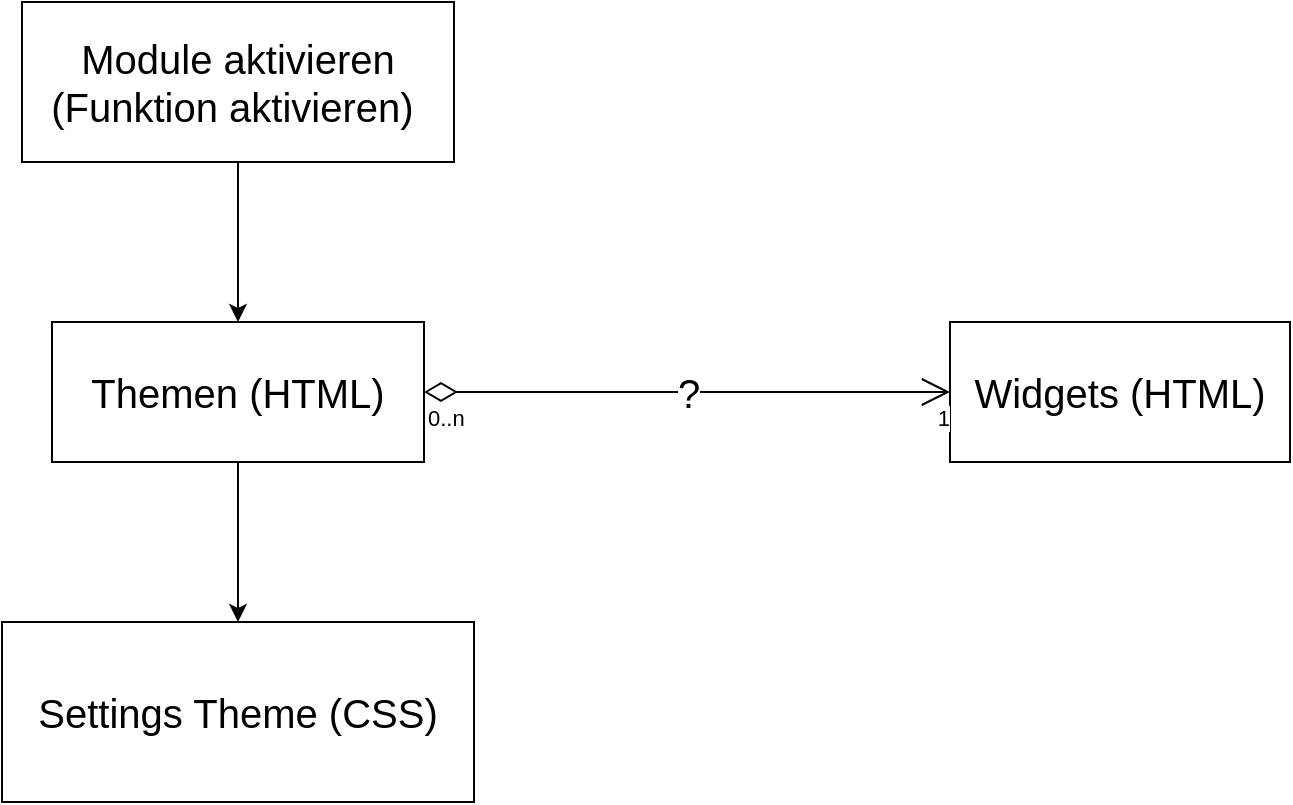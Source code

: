 <mxfile version="13.10.4" type="github">
  <diagram id="0TkBvI34lwG9WLAItLZz" name="Page-1">
    <mxGraphModel dx="1422" dy="762" grid="1" gridSize="10" guides="1" tooltips="1" connect="1" arrows="1" fold="1" page="1" pageScale="1" pageWidth="827" pageHeight="1169" math="0" shadow="0">
      <root>
        <mxCell id="0" />
        <mxCell id="1" parent="0" />
        <mxCell id="e1oBxcdbTk6MdkIaAmMm-4" value="" style="edgeStyle=orthogonalEdgeStyle;rounded=0;orthogonalLoop=1;jettySize=auto;html=1;fontSize=20;" edge="1" parent="1" source="e1oBxcdbTk6MdkIaAmMm-1" target="e1oBxcdbTk6MdkIaAmMm-3">
          <mxGeometry relative="1" as="geometry" />
        </mxCell>
        <mxCell id="e1oBxcdbTk6MdkIaAmMm-1" value="Module aktivieren (Funktion aktivieren)&amp;nbsp;" style="rounded=0;whiteSpace=wrap;html=1;fontSize=20;" vertex="1" parent="1">
          <mxGeometry x="306" y="70" width="216" height="80" as="geometry" />
        </mxCell>
        <mxCell id="e1oBxcdbTk6MdkIaAmMm-2" value="Settings Theme (CSS)" style="rounded=0;whiteSpace=wrap;html=1;fontSize=20;" vertex="1" parent="1">
          <mxGeometry x="296" y="380" width="236" height="90" as="geometry" />
        </mxCell>
        <mxCell id="e1oBxcdbTk6MdkIaAmMm-5" value="" style="edgeStyle=orthogonalEdgeStyle;rounded=0;orthogonalLoop=1;jettySize=auto;html=1;fontSize=20;" edge="1" parent="1" source="e1oBxcdbTk6MdkIaAmMm-3" target="e1oBxcdbTk6MdkIaAmMm-2">
          <mxGeometry relative="1" as="geometry" />
        </mxCell>
        <mxCell id="e1oBxcdbTk6MdkIaAmMm-3" value="Themen (HTML)" style="rounded=0;whiteSpace=wrap;html=1;fontSize=20;" vertex="1" parent="1">
          <mxGeometry x="321" y="230" width="186" height="70" as="geometry" />
        </mxCell>
        <mxCell id="e1oBxcdbTk6MdkIaAmMm-6" value="Widgets (HTML)" style="rounded=0;whiteSpace=wrap;html=1;fontSize=20;" vertex="1" parent="1">
          <mxGeometry x="770" y="230" width="170" height="70" as="geometry" />
        </mxCell>
        <mxCell id="e1oBxcdbTk6MdkIaAmMm-7" value="?" style="endArrow=open;html=1;endSize=12;startArrow=diamondThin;startSize=14;startFill=0;edgeStyle=orthogonalEdgeStyle;fontSize=20;exitX=1;exitY=0.5;exitDx=0;exitDy=0;entryX=0;entryY=0.5;entryDx=0;entryDy=0;" edge="1" parent="1" source="e1oBxcdbTk6MdkIaAmMm-3" target="e1oBxcdbTk6MdkIaAmMm-6">
          <mxGeometry relative="1" as="geometry">
            <mxPoint x="530" y="270" as="sourcePoint" />
            <mxPoint x="690" y="270" as="targetPoint" />
          </mxGeometry>
        </mxCell>
        <mxCell id="e1oBxcdbTk6MdkIaAmMm-8" value="0..n" style="edgeLabel;resizable=0;html=1;align=left;verticalAlign=top;" connectable="0" vertex="1" parent="e1oBxcdbTk6MdkIaAmMm-7">
          <mxGeometry x="-1" relative="1" as="geometry" />
        </mxCell>
        <mxCell id="e1oBxcdbTk6MdkIaAmMm-9" value="1" style="edgeLabel;resizable=0;html=1;align=right;verticalAlign=top;" connectable="0" vertex="1" parent="e1oBxcdbTk6MdkIaAmMm-7">
          <mxGeometry x="1" relative="1" as="geometry" />
        </mxCell>
      </root>
    </mxGraphModel>
  </diagram>
</mxfile>

